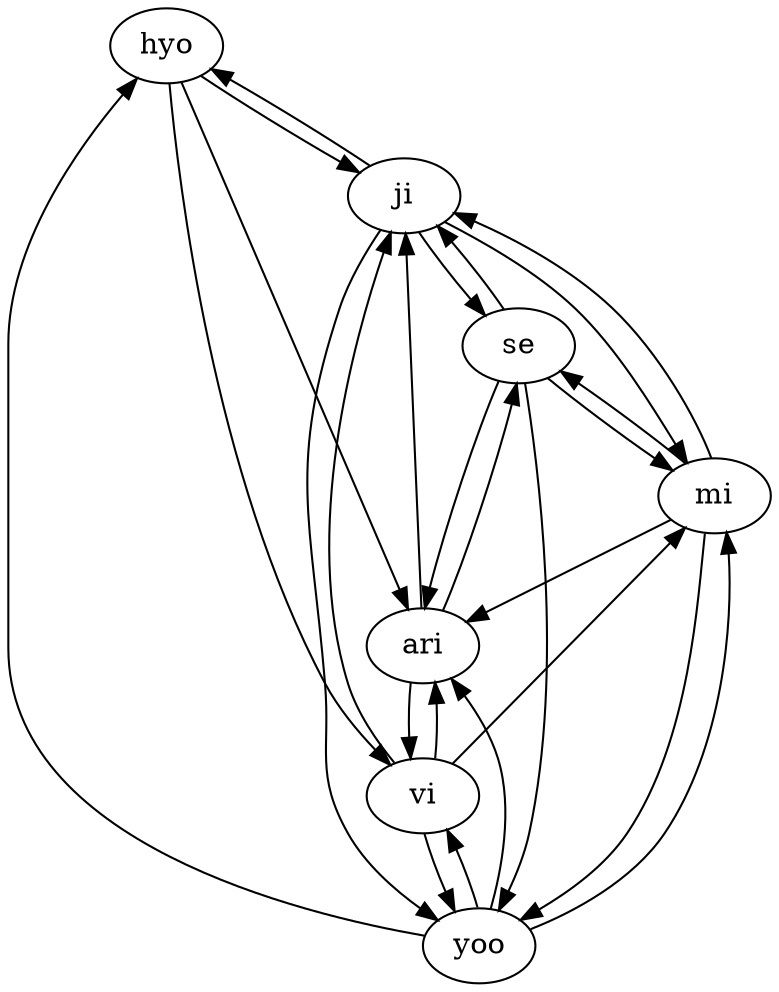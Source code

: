 digraph {
hyo->ji;
ji->hyo;
yoo->hyo;
hyo->vi;
hyo->ari;
ji->yoo;
ji->mi;
mi->ji;
vi->ji;
ji->se;
se->ji;
ari->ji;
yoo->mi;
mi->yoo;
yoo->vi;
vi->yoo;
se->yoo;
yoo->ari;
vi->mi;
mi->se;
se->mi;
mi->ari;
vi->ari;
ari->vi;
se->ari;
ari->se;
}